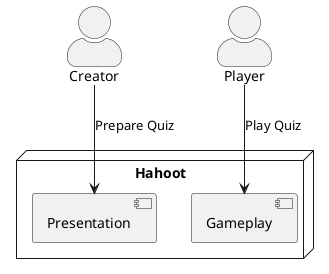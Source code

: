 @startuml asdf
skinparam actorStyle awesome

"Creator"
"Player"

node "Hahoot" as hahoot {
    [Gameplay]
    [Presentation]
}

"Creator" --> [Presentation] : "Prepare Quiz"
"Player" --> [Gameplay] : "Play Quiz"


@enduml